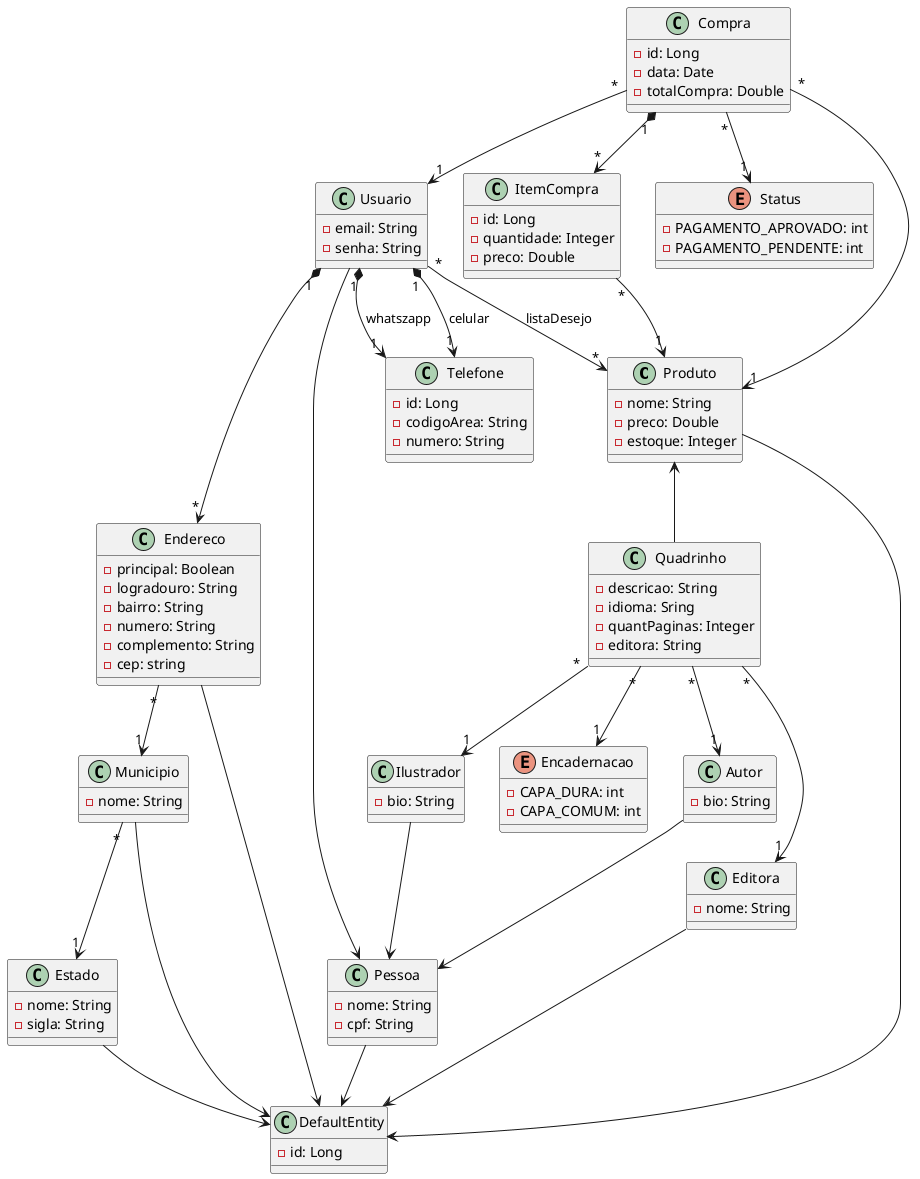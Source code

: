 @startuml

    class Produto{
        - nome: String
        - preco: Double
        - estoque: Integer
    }

    class Quadrinho{
        - descricao: String
        - idioma: Sring
        - quantPaginas: Integer
        - editora: String
    }

    enum Encadernacao{
        - CAPA_DURA: int
        - CAPA_COMUM: int
    }

    class DefaultEntity{
        - id: Long
    }

    class Autor{
        - bio: String
    }

    Class Ilustrador{
        - bio: String
    }

    class Editora{
        - nome: String
    }

    class Usuario{
        - email: String
        - senha: String
    }
    Class Telefone{
        - id: Long
        - codigoArea: String
        - numero: String
    }
    class Compra{
        - id: Long
        - data: Date
        - totalCompra: Double
    }

    class Pessoa{
        - nome: String
        - cpf: String
    }

    enum Status{
        - PAGAMENTO_APROVADO: int
        - PAGAMENTO_PENDENTE: int
    }


    class ItemCompra{
        - id: Long
        - quantidade: Integer
        - preco: Double
    }

    class Endereco{
        - principal: Boolean
        - logradouro: String
        - bairro: String
        - numero: String
        - complemento: String
        - cep: string
    }

    Class Municipio{
        - nome: String
    }

    Class Estado{
        - nome: String
        - sigla: String
    }

    Quadrinho -up-> Produto
    Quadrinho "*" --> "1" Encadernacao

    Usuario "*" --> "*" Produto: listaDesejo
    Usuario "1" *--> "1" Telefone: celular
    Usuario "1" *--> "1" Telefone: whatszapp
    Usuario "1" *--> "*" Endereco

    Compra "1" *--> "*"ItemCompra
    Compra "*" --> "1" Usuario
    Compra "*" --> "1" Produto
    Compra "*" --> "1" Status

    ItemCompra "*" --> "1" Produto

    Endereco "*" --> "1" Municipio
    
    Municipio "*" --> "1" Estado

    Quadrinho "*" --> "1" Autor
    Quadrinho "*" --> "1" Ilustrador
    Quadrinho "*" --> "1" Editora

    Produto --> DefaultEntity
    Endereco --> DefaultEntity
    Municipio --> DefaultEntity
    Estado --> DefaultEntity
    Editora --> DefaultEntity
    Pessoa --> DefaultEntity

    Autor --> Pessoa
    Ilustrador --> Pessoa
    Usuario --> Pessoa
    
@enduml